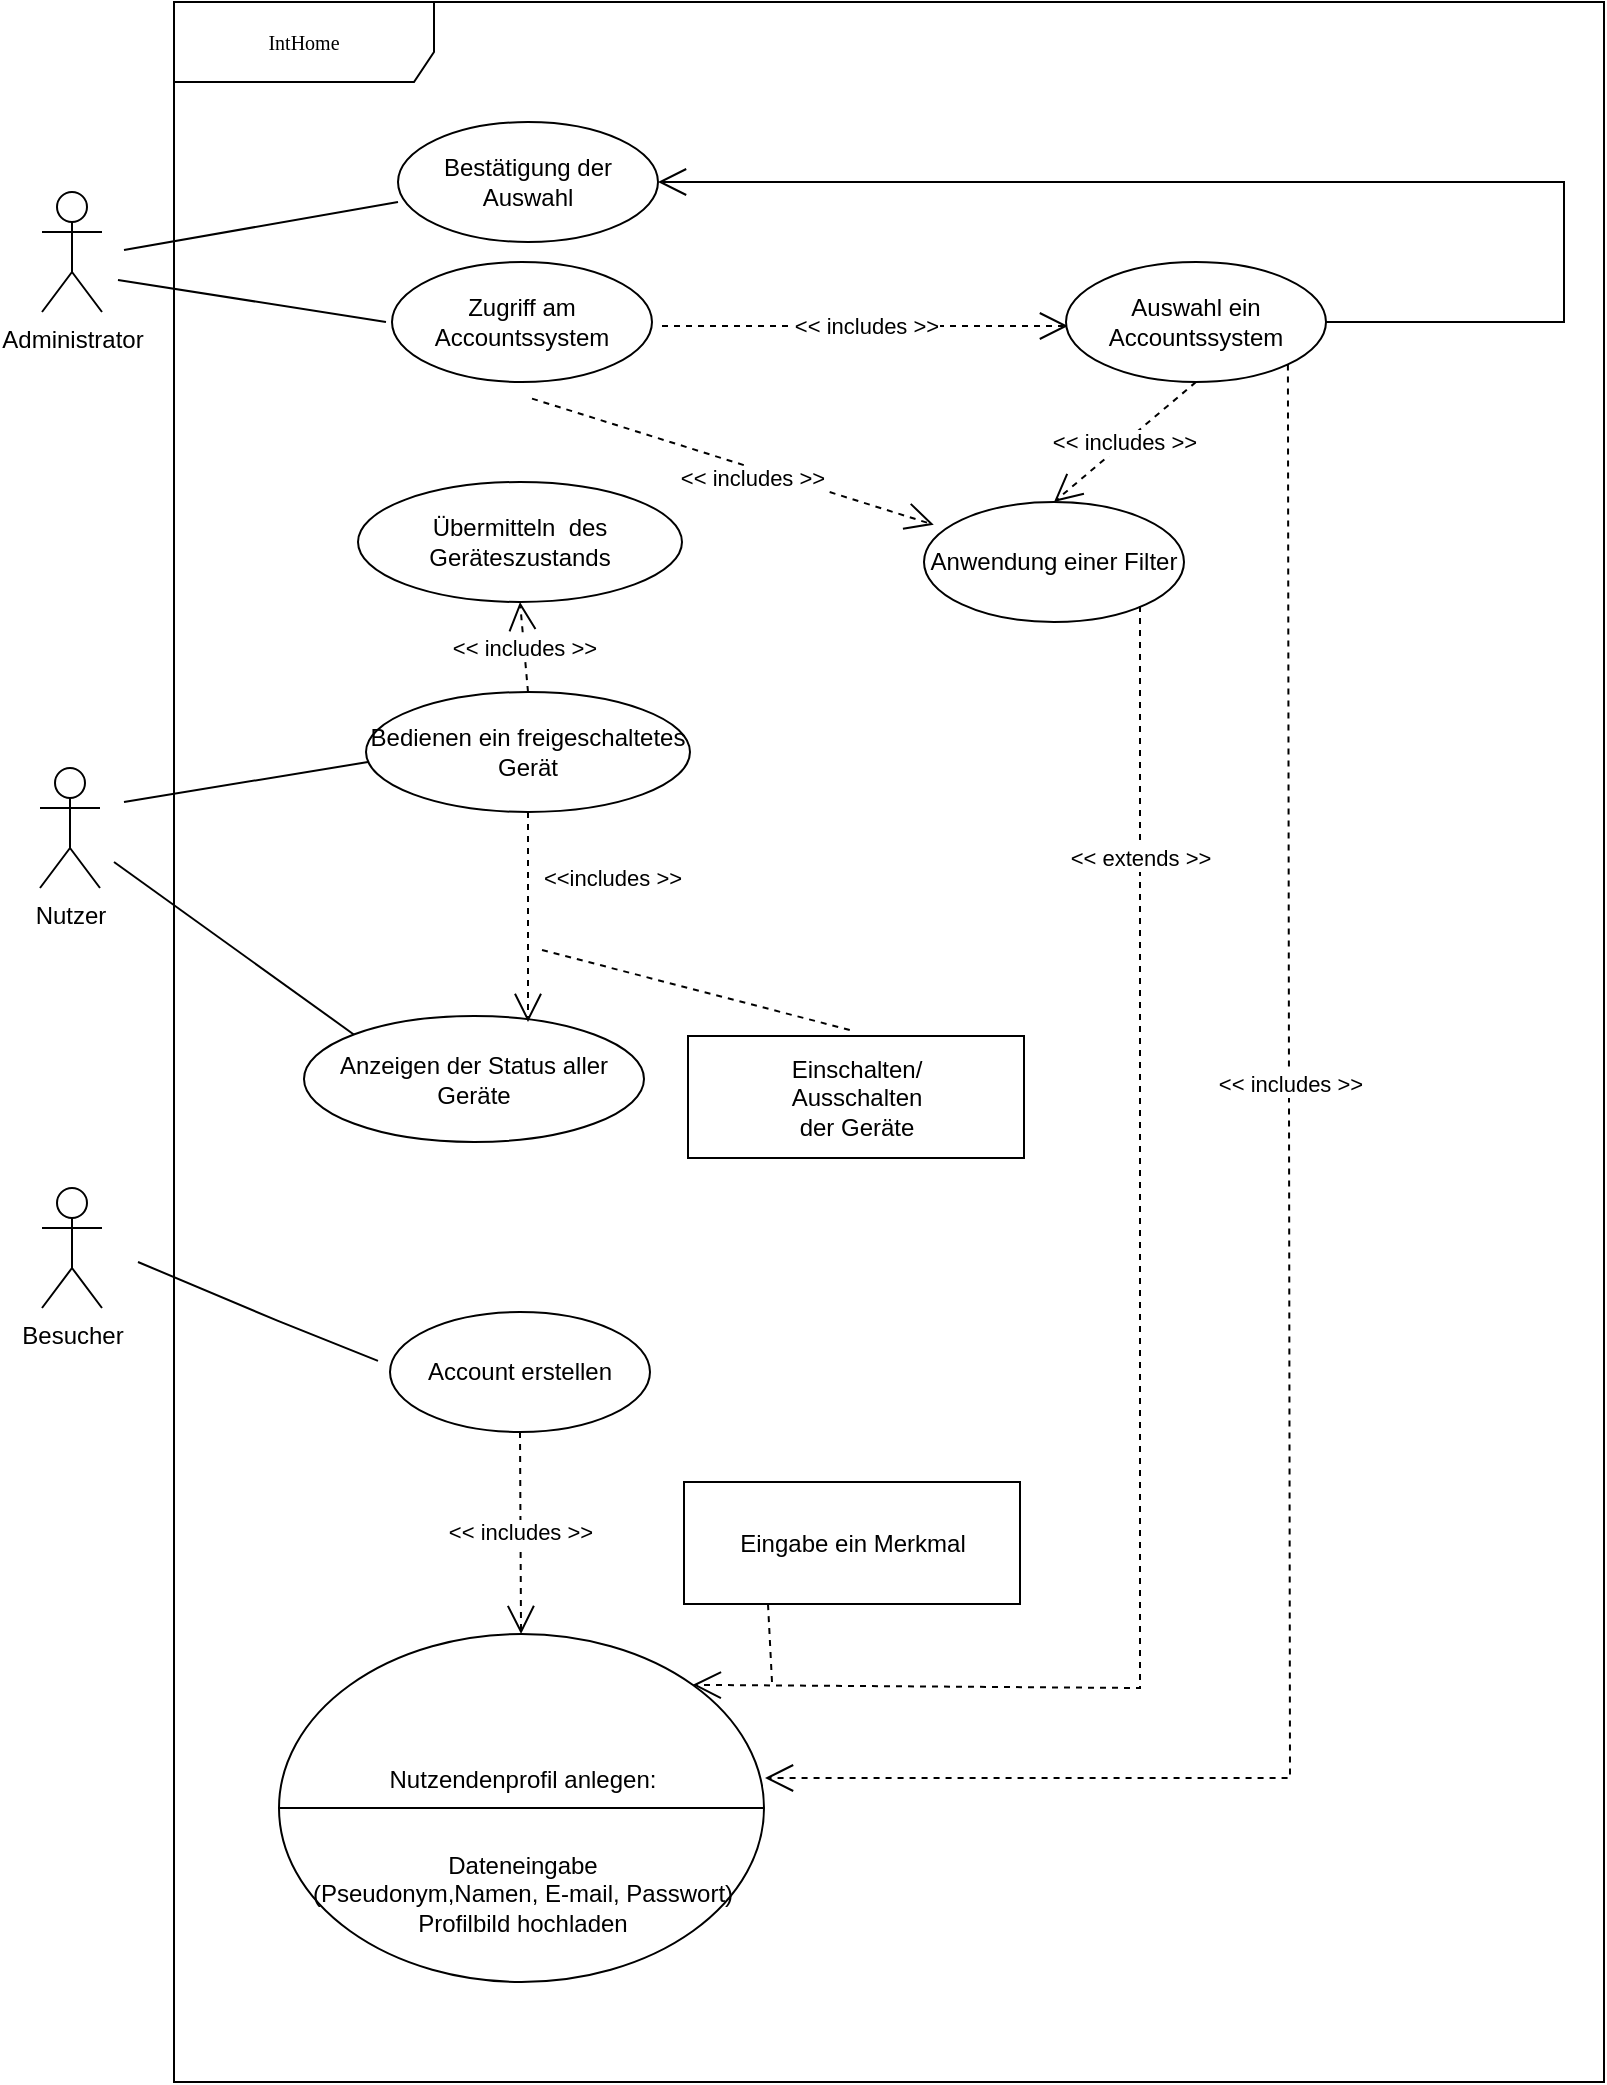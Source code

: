<mxfile version="20.5.2" type="github">
  <diagram name="Page-1" id="c4acf3e9-155e-7222-9cf6-157b1a14988f">
    <mxGraphModel dx="1756" dy="1234" grid="1" gridSize="10" guides="1" tooltips="1" connect="1" arrows="1" fold="1" page="1" pageScale="1" pageWidth="850" pageHeight="1100" background="none" math="0" shadow="0">
      <root>
        <mxCell id="0" />
        <mxCell id="1" parent="0" />
        <mxCell id="17acba5748e5396b-1" value="IntHome" style="shape=umlFrame;whiteSpace=wrap;html=1;rounded=0;shadow=0;comic=0;labelBackgroundColor=none;strokeWidth=1;fontFamily=Verdana;fontSize=10;align=center;width=130;height=40;" parent="1" vertex="1">
          <mxGeometry x="105" y="40" width="715" height="1040" as="geometry" />
        </mxCell>
        <mxCell id="5d2195bd80daf111-38" style="edgeStyle=orthogonalEdgeStyle;rounded=0;html=1;dashed=1;labelBackgroundColor=none;startFill=0;endArrow=open;endFill=0;endSize=10;fontFamily=Verdana;fontSize=10;" parent="1" target="5d2195bd80daf111-9" edge="1">
          <mxGeometry relative="1" as="geometry">
            <Array as="points">
              <mxPoint x="590" y="721" />
            </Array>
            <mxPoint x="650" y="721.059" as="sourcePoint" />
          </mxGeometry>
        </mxCell>
        <mxCell id="5d2195bd80daf111-40" style="edgeStyle=orthogonalEdgeStyle;rounded=0;html=1;dashed=1;labelBackgroundColor=none;startFill=0;endArrow=open;endFill=0;endSize=10;fontFamily=Verdana;fontSize=10;" parent="1" target="5d2195bd80daf111-1" edge="1">
          <mxGeometry relative="1" as="geometry">
            <Array as="points" />
            <mxPoint x="730" y="814.0" as="sourcePoint" />
          </mxGeometry>
        </mxCell>
        <mxCell id="5d2195bd80daf111-39" style="edgeStyle=orthogonalEdgeStyle;rounded=0;html=1;dashed=1;labelBackgroundColor=none;startFill=0;endArrow=open;endFill=0;endSize=10;fontFamily=Verdana;fontSize=10;" parent="1" target="17acba5748e5396b-44" edge="1">
          <mxGeometry relative="1" as="geometry">
            <mxPoint x="730" y="948" as="sourcePoint" />
          </mxGeometry>
        </mxCell>
        <mxCell id="5d2195bd80daf111-35" style="edgeStyle=orthogonalEdgeStyle;rounded=0;html=1;dashed=1;labelBackgroundColor=none;startFill=0;endArrow=open;endFill=0;endSize=10;fontFamily=Verdana;fontSize=10;" parent="1" target="5d2195bd80daf111-8" edge="1">
          <mxGeometry relative="1" as="geometry">
            <Array as="points">
              <mxPoint x="545" y="970" />
              <mxPoint x="545" y="970" />
            </Array>
            <mxPoint x="545" y="963" as="sourcePoint" />
          </mxGeometry>
        </mxCell>
        <mxCell id="5d2195bd80daf111-34" style="edgeStyle=orthogonalEdgeStyle;rounded=0;html=1;dashed=1;labelBackgroundColor=none;startFill=0;endArrow=open;endFill=0;endSize=10;fontFamily=Verdana;fontSize=10;" parent="1" target="5d2195bd80daf111-8" edge="1">
          <mxGeometry relative="1" as="geometry">
            <Array as="points">
              <mxPoint x="410" y="1029" />
              <mxPoint x="410" y="1029" />
            </Array>
            <mxPoint x="380" y="1028.941" as="sourcePoint" />
          </mxGeometry>
        </mxCell>
        <mxCell id="5d2195bd80daf111-26" style="edgeStyle=orthogonalEdgeStyle;rounded=0;html=1;dashed=1;labelBackgroundColor=none;startFill=0;endArrow=open;endFill=0;endSize=10;fontFamily=Verdana;fontSize=10;" parent="1" target="5d2195bd80daf111-17" edge="1">
          <mxGeometry relative="1" as="geometry">
            <Array as="points" />
            <mxPoint x="640" y="300" as="sourcePoint" />
          </mxGeometry>
        </mxCell>
        <mxCell id="5d2195bd80daf111-25" style="edgeStyle=orthogonalEdgeStyle;rounded=0;html=1;dashed=1;labelBackgroundColor=none;startFill=0;endArrow=open;endFill=0;endSize=10;fontFamily=Verdana;fontSize=10;" parent="1" target="5d2195bd80daf111-15" edge="1">
          <mxGeometry relative="1" as="geometry">
            <Array as="points">
              <mxPoint x="370" y="340" />
              <mxPoint x="370" y="300" />
            </Array>
            <mxPoint x="250" y="340.0" as="sourcePoint" />
          </mxGeometry>
        </mxCell>
        <mxCell id="5d2195bd80daf111-29" style="edgeStyle=orthogonalEdgeStyle;rounded=0;html=1;dashed=1;labelBackgroundColor=none;startFill=0;endArrow=open;endFill=0;endSize=10;fontFamily=Verdana;fontSize=10;" parent="1" target="5d2195bd80daf111-13" edge="1">
          <mxGeometry relative="1" as="geometry">
            <mxPoint x="250" y="520" as="sourcePoint" />
          </mxGeometry>
        </mxCell>
        <mxCell id="5d2195bd80daf111-31" style="edgeStyle=orthogonalEdgeStyle;rounded=0;html=1;dashed=1;labelBackgroundColor=none;startFill=0;endArrow=open;endFill=0;endSize=10;fontFamily=Verdana;fontSize=10;" parent="1" target="5d2195bd80daf111-5" edge="1">
          <mxGeometry relative="1" as="geometry">
            <Array as="points">
              <mxPoint x="350" y="560" />
              <mxPoint x="350" y="560" />
            </Array>
            <mxPoint x="250" y="560" as="sourcePoint" />
          </mxGeometry>
        </mxCell>
        <object label="Administrator" id="PHYVLvbzrPYlIdp5-isp-2">
          <mxCell style="shape=umlActor;verticalLabelPosition=bottom;verticalAlign=top;html=1;" vertex="1" parent="1">
            <mxGeometry x="39" y="135" width="30" height="60" as="geometry" />
          </mxCell>
        </object>
        <mxCell id="PHYVLvbzrPYlIdp5-isp-14" value="Besucher" style="shape=umlActor;verticalLabelPosition=bottom;verticalAlign=top;html=1;" vertex="1" parent="1">
          <mxGeometry x="39" y="633" width="30" height="60" as="geometry" />
        </mxCell>
        <mxCell id="PHYVLvbzrPYlIdp5-isp-19" value="Account erstellen" style="ellipse;whiteSpace=wrap;html=1;" vertex="1" parent="1">
          <mxGeometry x="213" y="695" width="130" height="60" as="geometry" />
        </mxCell>
        <mxCell id="PHYVLvbzrPYlIdp5-isp-25" value="&lt;br&gt;&lt;br&gt;&lt;br&gt;Nutzendenprofil anlegen:&lt;br&gt;&lt;br&gt;&lt;br&gt;Dateneingabe&lt;br&gt;(Pseudonym,Namen, E-mail, Passwort)&lt;br&gt;Profilbild hochladen" style="ellipse;whiteSpace=wrap;html=1;" vertex="1" parent="1">
          <mxGeometry x="157.5" y="856" width="242.5" height="174" as="geometry" />
        </mxCell>
        <mxCell id="PHYVLvbzrPYlIdp5-isp-27" value="&amp;lt;&amp;lt; includes &amp;gt;&amp;gt;" style="endArrow=open;endSize=12;dashed=1;html=1;rounded=0;exitX=0.5;exitY=1;exitDx=0;exitDy=0;" edge="1" parent="1" source="PHYVLvbzrPYlIdp5-isp-19" target="PHYVLvbzrPYlIdp5-isp-25">
          <mxGeometry width="160" relative="1" as="geometry">
            <mxPoint x="340" y="930" as="sourcePoint" />
            <mxPoint x="500" y="930" as="targetPoint" />
          </mxGeometry>
        </mxCell>
        <mxCell id="PHYVLvbzrPYlIdp5-isp-33" value="Anzeigen der Status aller Geräte" style="ellipse;whiteSpace=wrap;html=1;" vertex="1" parent="1">
          <mxGeometry x="170" y="547" width="170" height="63" as="geometry" />
        </mxCell>
        <mxCell id="PHYVLvbzrPYlIdp5-isp-34" value="" style="endArrow=none;html=1;rounded=0;" edge="1" parent="1">
          <mxGeometry width="50" height="50" relative="1" as="geometry">
            <mxPoint x="80" y="440" as="sourcePoint" />
            <mxPoint x="202" y="420" as="targetPoint" />
          </mxGeometry>
        </mxCell>
        <mxCell id="PHYVLvbzrPYlIdp5-isp-38" value="" style="endArrow=none;html=1;rounded=0;" edge="1" parent="1">
          <mxGeometry width="50" height="50" relative="1" as="geometry">
            <mxPoint x="87" y="669.996" as="sourcePoint" />
            <mxPoint x="207" y="719.47" as="targetPoint" />
            <Array as="points">
              <mxPoint x="157" y="699.47" />
            </Array>
          </mxGeometry>
        </mxCell>
        <mxCell id="PHYVLvbzrPYlIdp5-isp-39" value="Nutzer" style="shape=umlActor;verticalLabelPosition=bottom;verticalAlign=top;html=1;outlineConnect=0;" vertex="1" parent="1">
          <mxGeometry x="38" y="423" width="30" height="60" as="geometry" />
        </mxCell>
        <mxCell id="PHYVLvbzrPYlIdp5-isp-40" value="" style="endArrow=none;html=1;rounded=0;entryX=0;entryY=0;entryDx=0;entryDy=0;" edge="1" parent="1" target="PHYVLvbzrPYlIdp5-isp-33">
          <mxGeometry width="50" height="50" relative="1" as="geometry">
            <mxPoint x="75" y="469.996" as="sourcePoint" />
            <mxPoint x="182" y="548" as="targetPoint" />
            <Array as="points" />
          </mxGeometry>
        </mxCell>
        <mxCell id="PHYVLvbzrPYlIdp5-isp-41" value="Bedienen ein freigeschaltetes Gerät" style="ellipse;whiteSpace=wrap;html=1;" vertex="1" parent="1">
          <mxGeometry x="201" y="385" width="162" height="60" as="geometry" />
        </mxCell>
        <mxCell id="PHYVLvbzrPYlIdp5-isp-43" value="&amp;lt;&amp;lt;includes &amp;gt;&amp;gt;" style="endArrow=open;endSize=12;dashed=1;html=1;rounded=0;exitX=0.5;exitY=1;exitDx=0;exitDy=0;" edge="1" parent="1" source="PHYVLvbzrPYlIdp5-isp-41">
          <mxGeometry x="-0.378" y="42" width="160" relative="1" as="geometry">
            <mxPoint x="290" y="480" as="sourcePoint" />
            <mxPoint x="282" y="550" as="targetPoint" />
            <mxPoint as="offset" />
          </mxGeometry>
        </mxCell>
        <mxCell id="PHYVLvbzrPYlIdp5-isp-47" value="Zugriff am Accountssystem" style="ellipse;whiteSpace=wrap;html=1;" vertex="1" parent="1">
          <mxGeometry x="214" y="170" width="130" height="60" as="geometry" />
        </mxCell>
        <mxCell id="PHYVLvbzrPYlIdp5-isp-48" value="" style="endArrow=none;html=1;rounded=0;" edge="1" parent="1">
          <mxGeometry width="50" height="50" relative="1" as="geometry">
            <mxPoint x="80" y="164" as="sourcePoint" />
            <mxPoint x="217" y="140" as="targetPoint" />
          </mxGeometry>
        </mxCell>
        <mxCell id="PHYVLvbzrPYlIdp5-isp-51" value="&amp;lt;&amp;lt; includes &amp;gt;&amp;gt;" style="endArrow=open;endSize=12;dashed=1;html=1;rounded=0;exitX=1;exitY=0.5;exitDx=0;exitDy=0;" edge="1" parent="1">
          <mxGeometry width="160" relative="1" as="geometry">
            <mxPoint x="349" y="202" as="sourcePoint" />
            <mxPoint x="552" y="202" as="targetPoint" />
          </mxGeometry>
        </mxCell>
        <mxCell id="PHYVLvbzrPYlIdp5-isp-53" value="Auswahl ein Accountssystem" style="ellipse;whiteSpace=wrap;html=1;" vertex="1" parent="1">
          <mxGeometry x="551" y="170" width="130" height="60" as="geometry" />
        </mxCell>
        <mxCell id="PHYVLvbzrPYlIdp5-isp-54" value="&amp;lt;&amp;lt; includes &amp;gt;&amp;gt;" style="endArrow=open;endSize=12;dashed=1;html=1;rounded=0;entryX=1;entryY=0.5;entryDx=0;entryDy=0;exitX=1;exitY=1;exitDx=0;exitDy=0;" edge="1" parent="1" source="PHYVLvbzrPYlIdp5-isp-53">
          <mxGeometry x="-0.26" y="1" width="160" relative="1" as="geometry">
            <mxPoint x="721" y="210" as="sourcePoint" />
            <mxPoint x="400.5" y="928.0" as="targetPoint" />
            <Array as="points">
              <mxPoint x="663" y="928" />
            </Array>
            <mxPoint y="1" as="offset" />
          </mxGeometry>
        </mxCell>
        <mxCell id="PHYVLvbzrPYlIdp5-isp-55" value="Einschalten/ &lt;br&gt;Ausschalten&lt;br&gt;der Geräte" style="html=1;" vertex="1" parent="1">
          <mxGeometry x="362" y="557" width="168" height="61" as="geometry" />
        </mxCell>
        <mxCell id="PHYVLvbzrPYlIdp5-isp-56" value="" style="endArrow=none;dashed=1;html=1;rounded=0;entryX=0.5;entryY=0;entryDx=0;entryDy=0;" edge="1" parent="1">
          <mxGeometry width="50" height="50" relative="1" as="geometry">
            <mxPoint x="289" y="514" as="sourcePoint" />
            <mxPoint x="443" y="554" as="targetPoint" />
            <Array as="points" />
          </mxGeometry>
        </mxCell>
        <mxCell id="PHYVLvbzrPYlIdp5-isp-60" value="" style="endArrow=none;html=1;rounded=0;entryX=1;entryY=0.5;entryDx=0;entryDy=0;exitX=0;exitY=0.5;exitDx=0;exitDy=0;" edge="1" parent="1" source="PHYVLvbzrPYlIdp5-isp-25" target="PHYVLvbzrPYlIdp5-isp-25">
          <mxGeometry width="50" height="50" relative="1" as="geometry">
            <mxPoint x="213" y="930" as="sourcePoint" />
            <mxPoint x="263" y="880" as="targetPoint" />
          </mxGeometry>
        </mxCell>
        <mxCell id="PHYVLvbzrPYlIdp5-isp-62" value="&amp;lt;&amp;lt; includes &amp;gt;&amp;gt;" style="endArrow=open;endSize=12;dashed=1;html=1;rounded=0;" edge="1" parent="1">
          <mxGeometry x="0.109" y="-5" width="160" relative="1" as="geometry">
            <mxPoint x="284" y="238.29" as="sourcePoint" />
            <mxPoint x="484.884" y="301.382" as="targetPoint" />
            <mxPoint as="offset" />
          </mxGeometry>
        </mxCell>
        <mxCell id="PHYVLvbzrPYlIdp5-isp-63" value="Anwendung einer Filter" style="ellipse;whiteSpace=wrap;html=1;" vertex="1" parent="1">
          <mxGeometry x="480" y="290" width="130" height="60" as="geometry" />
        </mxCell>
        <mxCell id="PHYVLvbzrPYlIdp5-isp-64" value="&amp;lt;&amp;lt; extends &amp;gt;&amp;gt;" style="endArrow=open;endSize=12;dashed=1;html=1;rounded=0;entryX=1;entryY=0;entryDx=0;entryDy=0;" edge="1" parent="1" target="PHYVLvbzrPYlIdp5-isp-25">
          <mxGeometry x="-0.67" width="160" relative="1" as="geometry">
            <mxPoint x="588" y="342" as="sourcePoint" />
            <mxPoint x="352.68" y="882.621" as="targetPoint" />
            <Array as="points">
              <mxPoint x="588" y="351" />
              <mxPoint x="588" y="501" />
              <mxPoint x="588" y="751" />
              <mxPoint x="588" y="821" />
              <mxPoint x="588" y="883" />
            </Array>
            <mxPoint as="offset" />
          </mxGeometry>
        </mxCell>
        <mxCell id="PHYVLvbzrPYlIdp5-isp-66" value="Bestätigung der Auswahl" style="ellipse;whiteSpace=wrap;html=1;" vertex="1" parent="1">
          <mxGeometry x="217" y="100" width="130" height="60" as="geometry" />
        </mxCell>
        <mxCell id="PHYVLvbzrPYlIdp5-isp-67" value="" style="endArrow=none;html=1;rounded=0;entryX=0;entryY=0.5;entryDx=0;entryDy=0;" edge="1" parent="1">
          <mxGeometry width="50" height="50" relative="1" as="geometry">
            <mxPoint x="77" y="178.996" as="sourcePoint" />
            <mxPoint x="211" y="200" as="targetPoint" />
            <Array as="points" />
          </mxGeometry>
        </mxCell>
        <mxCell id="PHYVLvbzrPYlIdp5-isp-68" value="" style="endArrow=none;dashed=1;html=1;rounded=0;entryX=0.25;entryY=1;entryDx=0;entryDy=0;" edge="1" parent="1" target="PHYVLvbzrPYlIdp5-isp-69">
          <mxGeometry width="50" height="50" relative="1" as="geometry">
            <mxPoint x="404" y="880" as="sourcePoint" />
            <mxPoint x="584.0" y="920" as="targetPoint" />
            <Array as="points" />
          </mxGeometry>
        </mxCell>
        <mxCell id="PHYVLvbzrPYlIdp5-isp-69" value="Eingabe ein Merkmal" style="html=1;" vertex="1" parent="1">
          <mxGeometry x="360" y="780" width="168" height="61" as="geometry" />
        </mxCell>
        <mxCell id="PHYVLvbzrPYlIdp5-isp-71" value="" style="endArrow=open;endFill=1;endSize=12;html=1;rounded=0;exitX=1;exitY=0.5;exitDx=0;exitDy=0;entryX=1;entryY=0.5;entryDx=0;entryDy=0;" edge="1" parent="1" source="PHYVLvbzrPYlIdp5-isp-53" target="PHYVLvbzrPYlIdp5-isp-66">
          <mxGeometry width="160" relative="1" as="geometry">
            <mxPoint x="362" y="1030" as="sourcePoint" />
            <mxPoint x="522" y="1030" as="targetPoint" />
            <Array as="points">
              <mxPoint x="800" y="200" />
              <mxPoint x="800" y="130" />
            </Array>
          </mxGeometry>
        </mxCell>
        <mxCell id="PHYVLvbzrPYlIdp5-isp-72" value="&amp;lt;&amp;lt; includes &amp;gt;&amp;gt;" style="endArrow=open;endSize=12;dashed=1;html=1;rounded=0;exitX=0.5;exitY=1;exitDx=0;exitDy=0;entryX=0.5;entryY=0;entryDx=0;entryDy=0;" edge="1" parent="1" source="PHYVLvbzrPYlIdp5-isp-53" target="PHYVLvbzrPYlIdp5-isp-63">
          <mxGeometry width="160" relative="1" as="geometry">
            <mxPoint x="540" y="610" as="sourcePoint" />
            <mxPoint x="700" y="610" as="targetPoint" />
          </mxGeometry>
        </mxCell>
        <mxCell id="PHYVLvbzrPYlIdp5-isp-75" value="Übermitteln &amp;nbsp;des Geräteszustands" style="ellipse;whiteSpace=wrap;html=1;" vertex="1" parent="1">
          <mxGeometry x="197" y="280" width="162" height="60" as="geometry" />
        </mxCell>
        <mxCell id="PHYVLvbzrPYlIdp5-isp-76" value="&amp;lt;&amp;lt; includes &amp;gt;&amp;gt;" style="endArrow=open;endSize=12;dashed=1;html=1;rounded=0;entryX=0.5;entryY=1;entryDx=0;entryDy=0;exitX=0.5;exitY=0;exitDx=0;exitDy=0;" edge="1" parent="1" source="PHYVLvbzrPYlIdp5-isp-41" target="PHYVLvbzrPYlIdp5-isp-75">
          <mxGeometry width="160" relative="1" as="geometry">
            <mxPoint x="240" y="360" as="sourcePoint" />
            <mxPoint x="400" y="360" as="targetPoint" />
          </mxGeometry>
        </mxCell>
      </root>
    </mxGraphModel>
  </diagram>
</mxfile>
